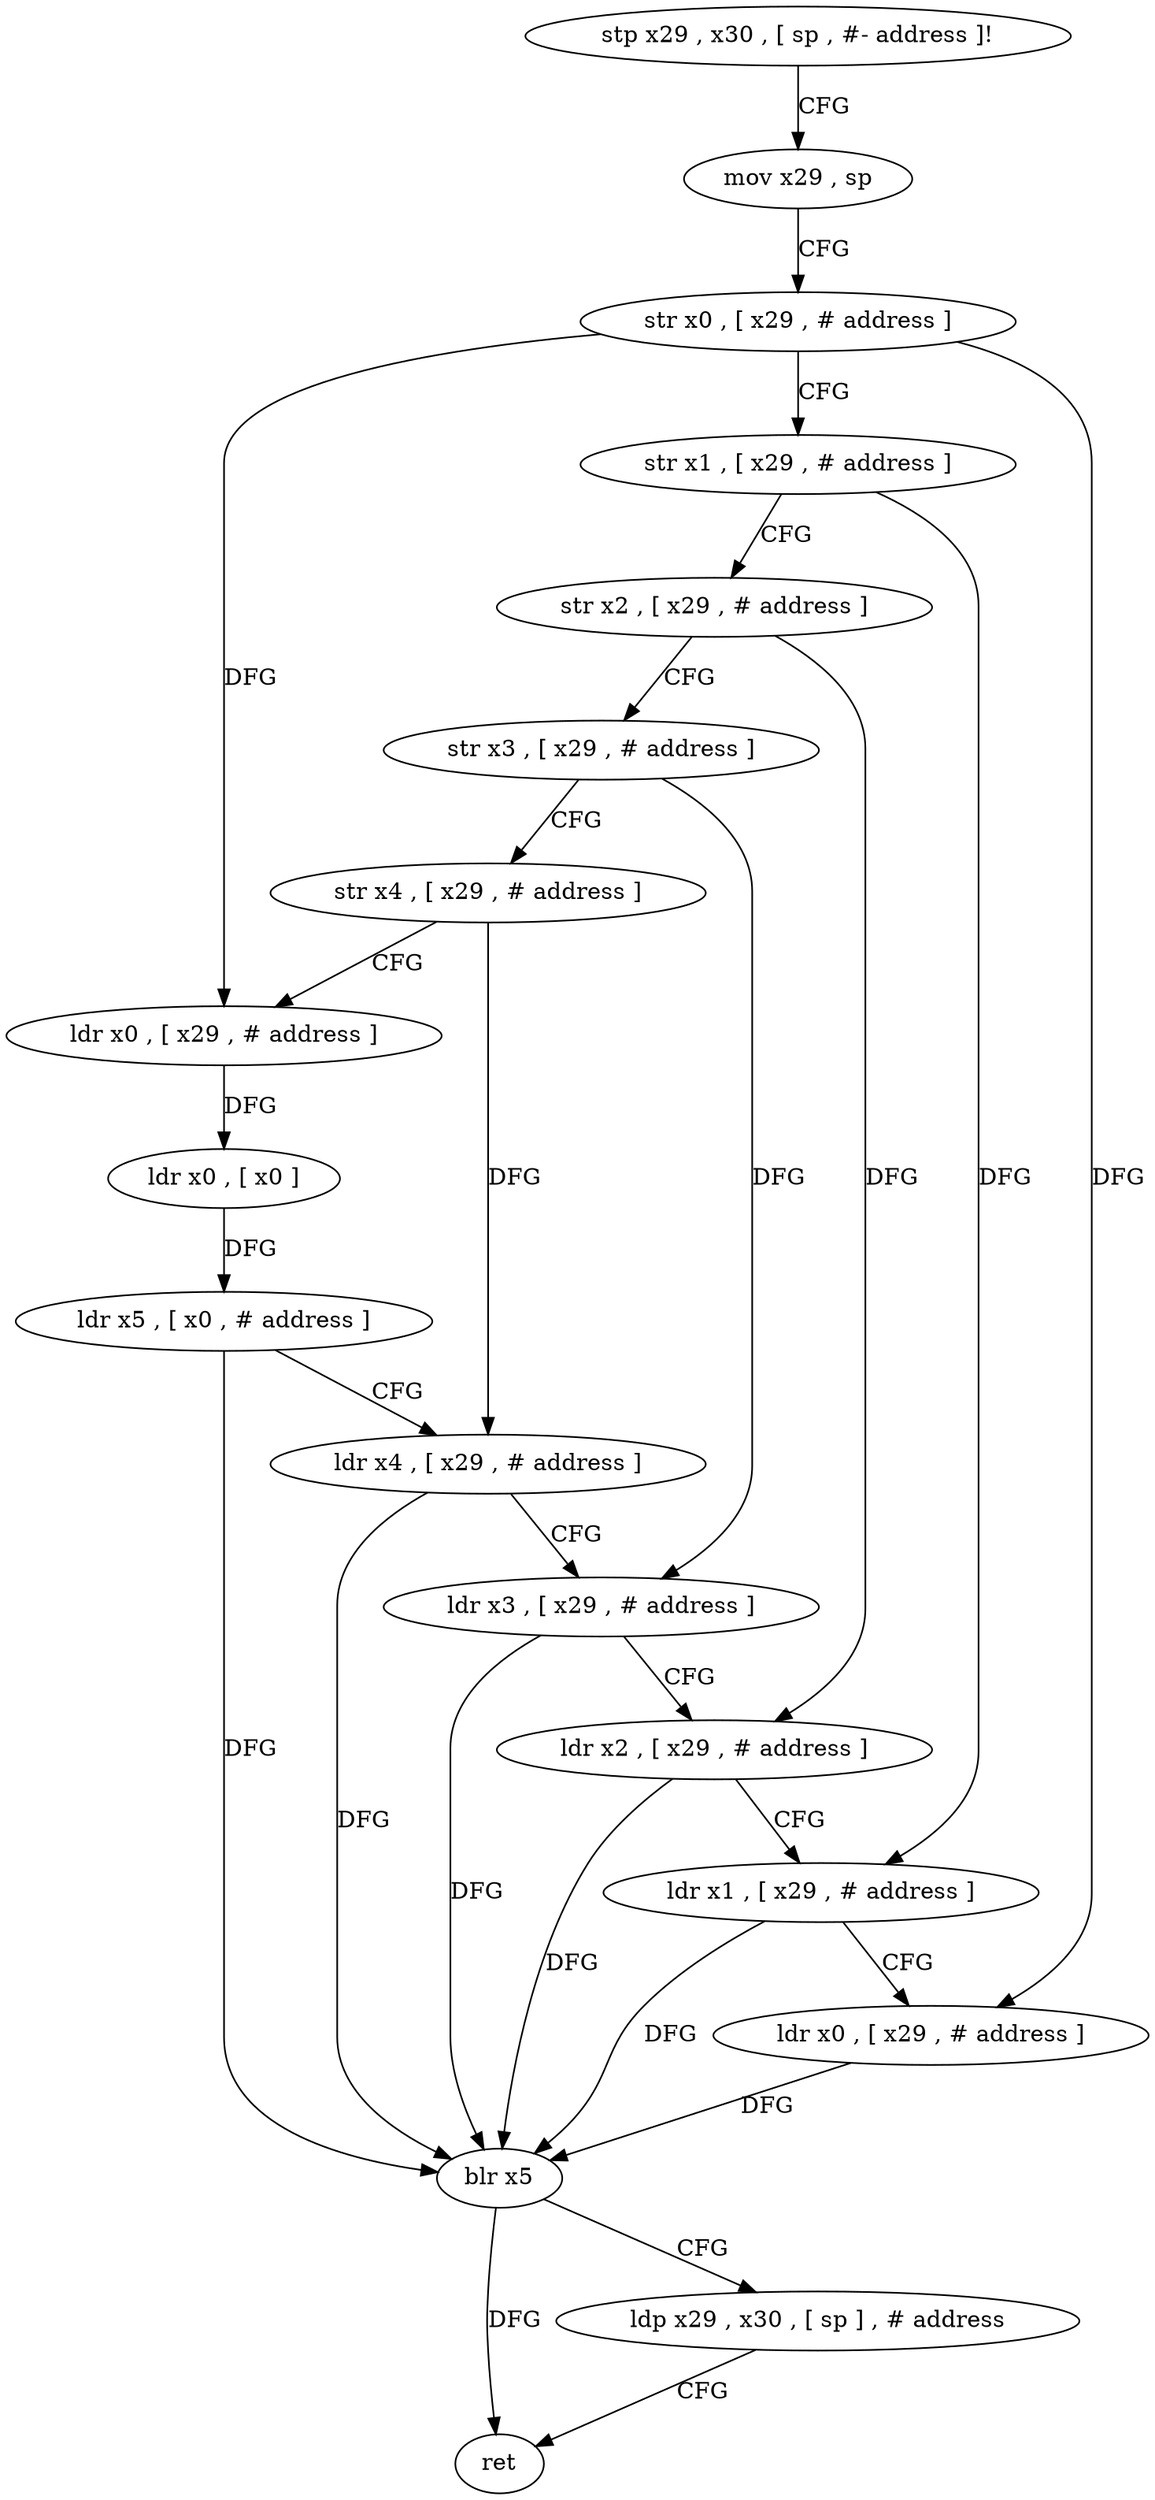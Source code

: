 digraph "func" {
"232144" [label = "stp x29 , x30 , [ sp , #- address ]!" ]
"232148" [label = "mov x29 , sp" ]
"232152" [label = "str x0 , [ x29 , # address ]" ]
"232156" [label = "str x1 , [ x29 , # address ]" ]
"232160" [label = "str x2 , [ x29 , # address ]" ]
"232164" [label = "str x3 , [ x29 , # address ]" ]
"232168" [label = "str x4 , [ x29 , # address ]" ]
"232172" [label = "ldr x0 , [ x29 , # address ]" ]
"232176" [label = "ldr x0 , [ x0 ]" ]
"232180" [label = "ldr x5 , [ x0 , # address ]" ]
"232184" [label = "ldr x4 , [ x29 , # address ]" ]
"232188" [label = "ldr x3 , [ x29 , # address ]" ]
"232192" [label = "ldr x2 , [ x29 , # address ]" ]
"232196" [label = "ldr x1 , [ x29 , # address ]" ]
"232200" [label = "ldr x0 , [ x29 , # address ]" ]
"232204" [label = "blr x5" ]
"232208" [label = "ldp x29 , x30 , [ sp ] , # address" ]
"232212" [label = "ret" ]
"232144" -> "232148" [ label = "CFG" ]
"232148" -> "232152" [ label = "CFG" ]
"232152" -> "232156" [ label = "CFG" ]
"232152" -> "232172" [ label = "DFG" ]
"232152" -> "232200" [ label = "DFG" ]
"232156" -> "232160" [ label = "CFG" ]
"232156" -> "232196" [ label = "DFG" ]
"232160" -> "232164" [ label = "CFG" ]
"232160" -> "232192" [ label = "DFG" ]
"232164" -> "232168" [ label = "CFG" ]
"232164" -> "232188" [ label = "DFG" ]
"232168" -> "232172" [ label = "CFG" ]
"232168" -> "232184" [ label = "DFG" ]
"232172" -> "232176" [ label = "DFG" ]
"232176" -> "232180" [ label = "DFG" ]
"232180" -> "232184" [ label = "CFG" ]
"232180" -> "232204" [ label = "DFG" ]
"232184" -> "232188" [ label = "CFG" ]
"232184" -> "232204" [ label = "DFG" ]
"232188" -> "232192" [ label = "CFG" ]
"232188" -> "232204" [ label = "DFG" ]
"232192" -> "232196" [ label = "CFG" ]
"232192" -> "232204" [ label = "DFG" ]
"232196" -> "232200" [ label = "CFG" ]
"232196" -> "232204" [ label = "DFG" ]
"232200" -> "232204" [ label = "DFG" ]
"232204" -> "232208" [ label = "CFG" ]
"232204" -> "232212" [ label = "DFG" ]
"232208" -> "232212" [ label = "CFG" ]
}
